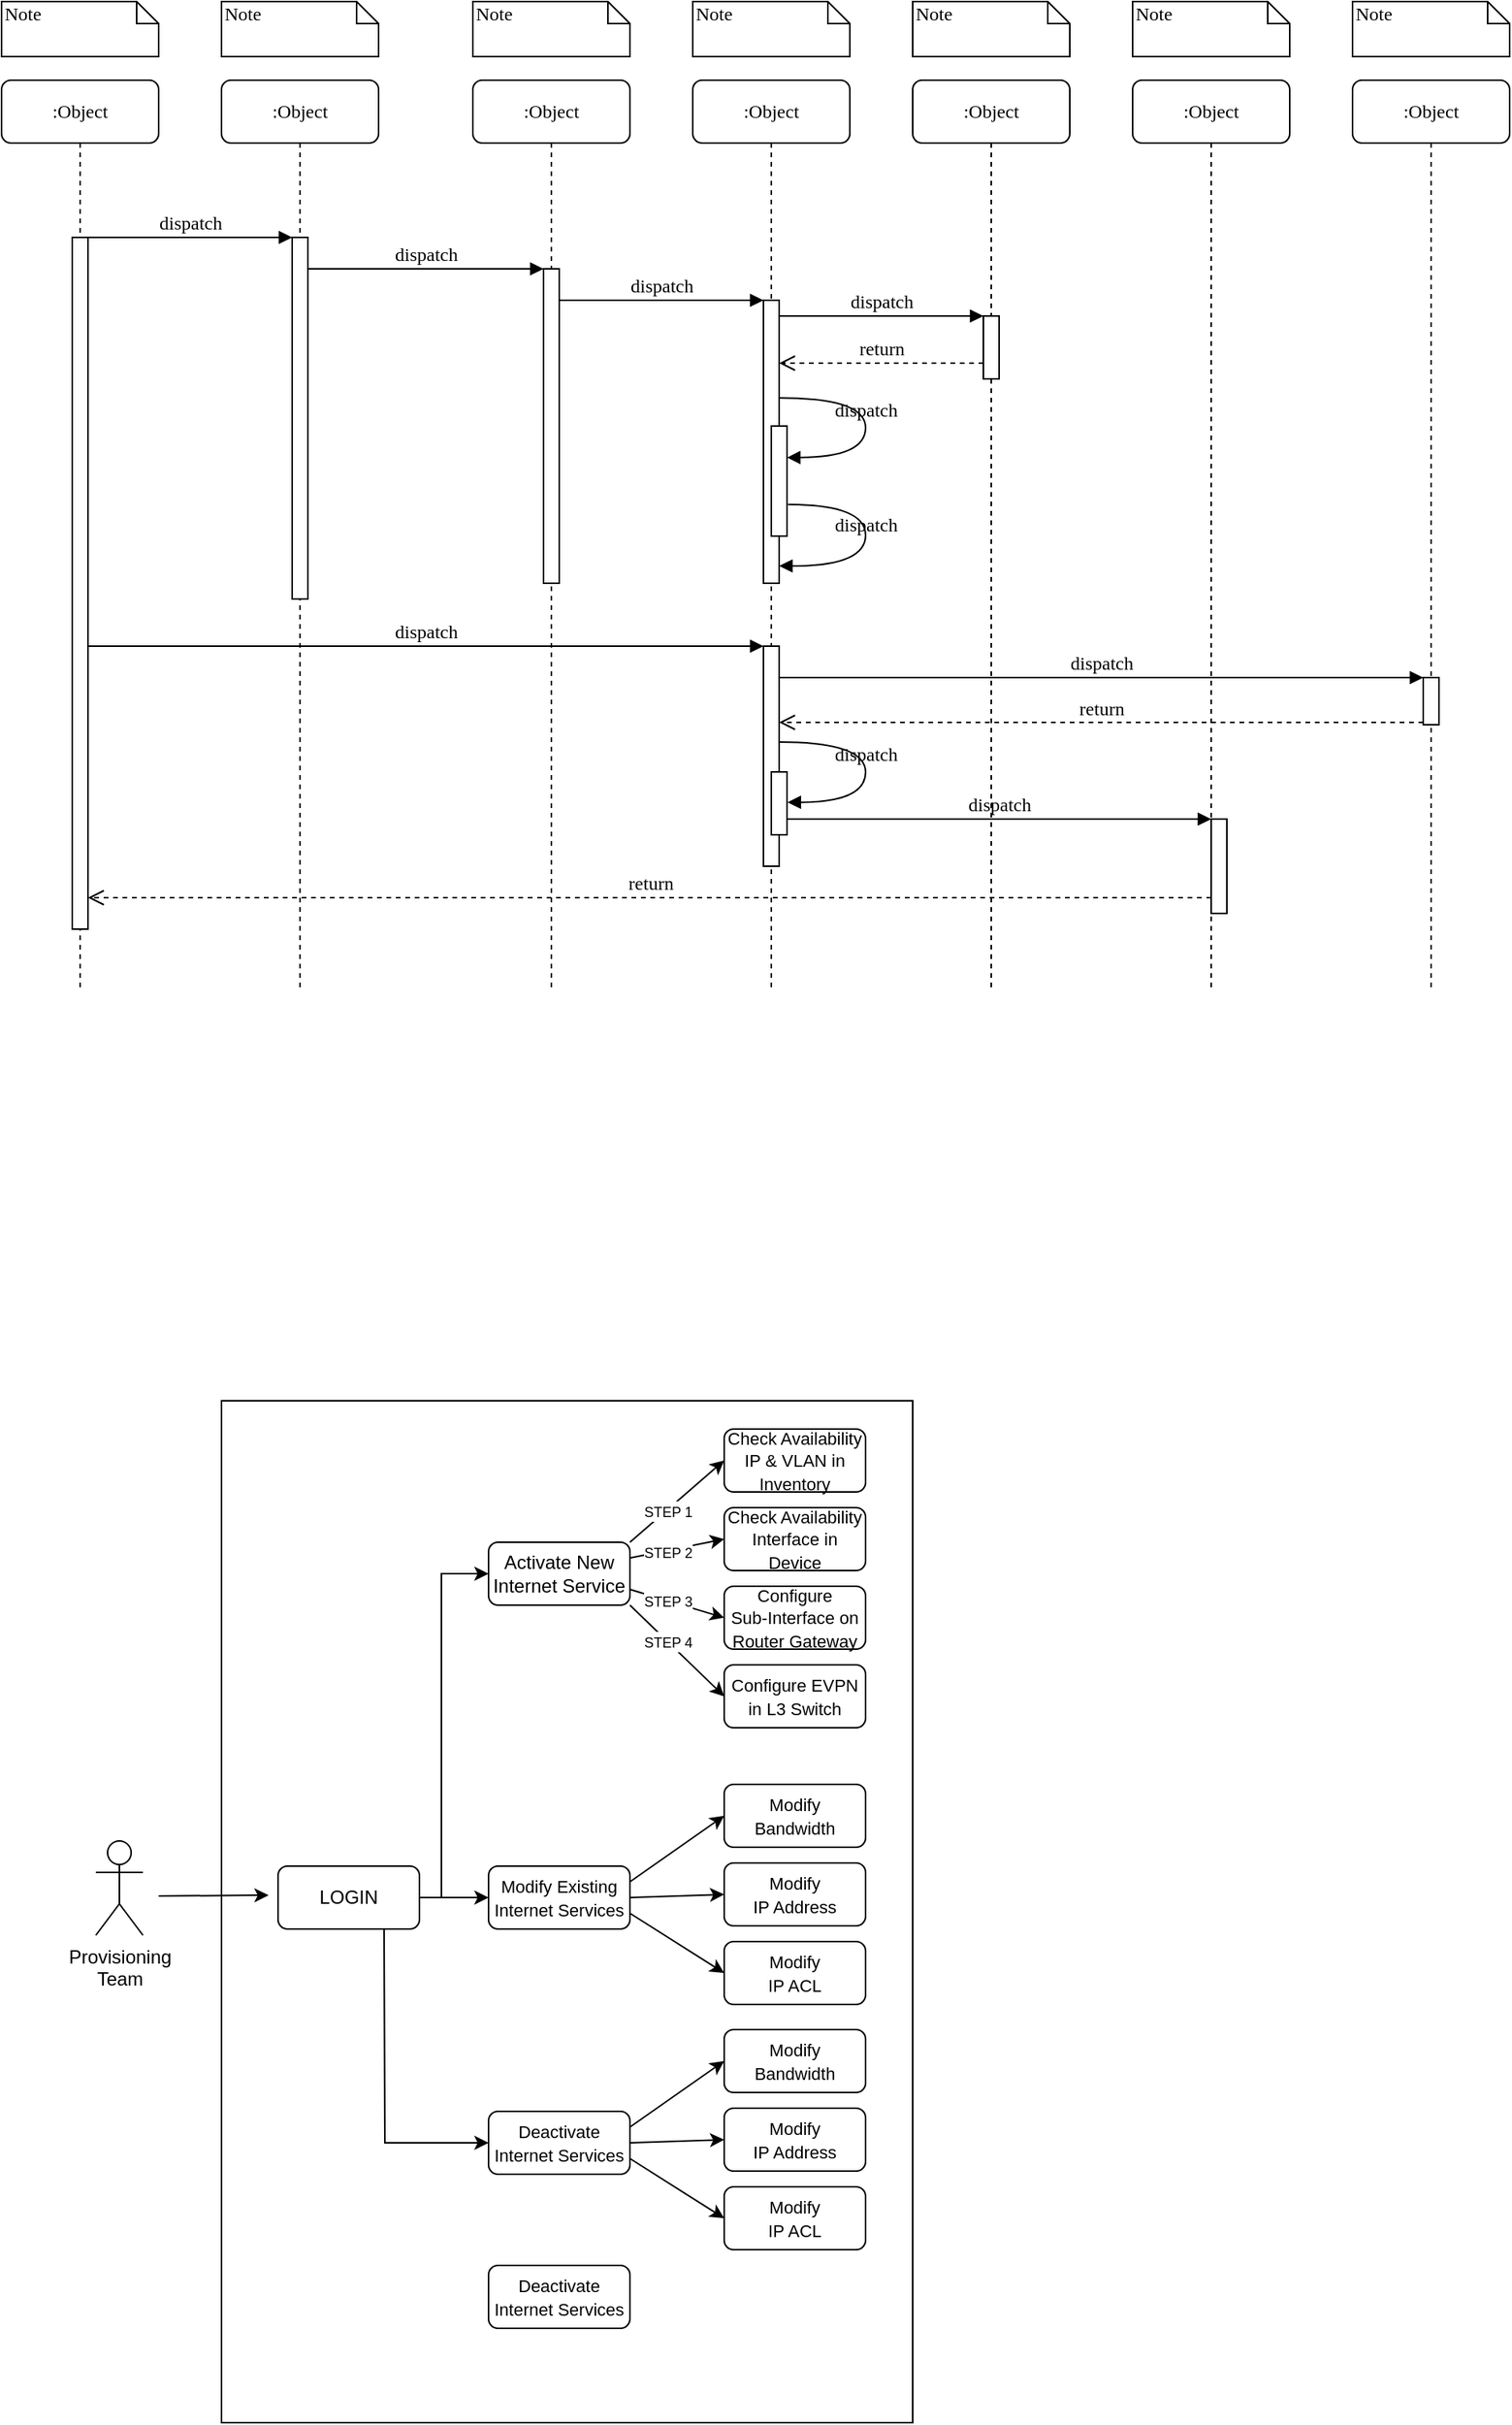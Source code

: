 <mxfile version="26.0.14">
  <diagram name="Page-1" id="13e1069c-82ec-6db2-03f1-153e76fe0fe0">
    <mxGraphModel dx="862" dy="455" grid="1" gridSize="10" guides="1" tooltips="1" connect="1" arrows="1" fold="1" page="1" pageScale="1" pageWidth="1100" pageHeight="850" background="none" math="0" shadow="0">
      <root>
        <mxCell id="0" />
        <mxCell id="1" parent="0" />
        <mxCell id="7baba1c4bc27f4b0-2" value=":Object" style="shape=umlLifeline;perimeter=lifelinePerimeter;whiteSpace=wrap;html=1;container=1;collapsible=0;recursiveResize=0;outlineConnect=0;rounded=1;shadow=0;comic=0;labelBackgroundColor=none;strokeWidth=1;fontFamily=Verdana;fontSize=12;align=center;" parent="1" vertex="1">
          <mxGeometry x="240" y="80" width="100" height="580" as="geometry" />
        </mxCell>
        <mxCell id="7baba1c4bc27f4b0-10" value="" style="html=1;points=[];perimeter=orthogonalPerimeter;rounded=0;shadow=0;comic=0;labelBackgroundColor=none;strokeWidth=1;fontFamily=Verdana;fontSize=12;align=center;" parent="7baba1c4bc27f4b0-2" vertex="1">
          <mxGeometry x="45" y="100" width="10" height="230" as="geometry" />
        </mxCell>
        <mxCell id="7baba1c4bc27f4b0-3" value=":Object" style="shape=umlLifeline;perimeter=lifelinePerimeter;whiteSpace=wrap;html=1;container=1;collapsible=0;recursiveResize=0;outlineConnect=0;rounded=1;shadow=0;comic=0;labelBackgroundColor=none;strokeWidth=1;fontFamily=Verdana;fontSize=12;align=center;" parent="1" vertex="1">
          <mxGeometry x="400" y="80" width="100" height="580" as="geometry" />
        </mxCell>
        <mxCell id="7baba1c4bc27f4b0-13" value="" style="html=1;points=[];perimeter=orthogonalPerimeter;rounded=0;shadow=0;comic=0;labelBackgroundColor=none;strokeWidth=1;fontFamily=Verdana;fontSize=12;align=center;" parent="7baba1c4bc27f4b0-3" vertex="1">
          <mxGeometry x="45" y="120" width="10" height="200" as="geometry" />
        </mxCell>
        <mxCell id="7baba1c4bc27f4b0-4" value=":Object" style="shape=umlLifeline;perimeter=lifelinePerimeter;whiteSpace=wrap;html=1;container=1;collapsible=0;recursiveResize=0;outlineConnect=0;rounded=1;shadow=0;comic=0;labelBackgroundColor=none;strokeWidth=1;fontFamily=Verdana;fontSize=12;align=center;" parent="1" vertex="1">
          <mxGeometry x="540" y="80" width="100" height="580" as="geometry" />
        </mxCell>
        <mxCell id="7baba1c4bc27f4b0-5" value=":Object" style="shape=umlLifeline;perimeter=lifelinePerimeter;whiteSpace=wrap;html=1;container=1;collapsible=0;recursiveResize=0;outlineConnect=0;rounded=1;shadow=0;comic=0;labelBackgroundColor=none;strokeWidth=1;fontFamily=Verdana;fontSize=12;align=center;" parent="1" vertex="1">
          <mxGeometry x="680" y="80" width="100" height="580" as="geometry" />
        </mxCell>
        <mxCell id="7baba1c4bc27f4b0-6" value=":Object" style="shape=umlLifeline;perimeter=lifelinePerimeter;whiteSpace=wrap;html=1;container=1;collapsible=0;recursiveResize=0;outlineConnect=0;rounded=1;shadow=0;comic=0;labelBackgroundColor=none;strokeWidth=1;fontFamily=Verdana;fontSize=12;align=center;" parent="1" vertex="1">
          <mxGeometry x="820" y="80" width="100" height="580" as="geometry" />
        </mxCell>
        <mxCell id="7baba1c4bc27f4b0-7" value=":Object" style="shape=umlLifeline;perimeter=lifelinePerimeter;whiteSpace=wrap;html=1;container=1;collapsible=0;recursiveResize=0;outlineConnect=0;rounded=1;shadow=0;comic=0;labelBackgroundColor=none;strokeWidth=1;fontFamily=Verdana;fontSize=12;align=center;" parent="1" vertex="1">
          <mxGeometry x="960" y="80" width="100" height="580" as="geometry" />
        </mxCell>
        <mxCell id="7baba1c4bc27f4b0-8" value=":Object" style="shape=umlLifeline;perimeter=lifelinePerimeter;whiteSpace=wrap;html=1;container=1;collapsible=0;recursiveResize=0;outlineConnect=0;rounded=1;shadow=0;comic=0;labelBackgroundColor=none;strokeWidth=1;fontFamily=Verdana;fontSize=12;align=center;" parent="1" vertex="1">
          <mxGeometry x="100" y="80" width="100" height="580" as="geometry" />
        </mxCell>
        <mxCell id="7baba1c4bc27f4b0-9" value="" style="html=1;points=[];perimeter=orthogonalPerimeter;rounded=0;shadow=0;comic=0;labelBackgroundColor=none;strokeWidth=1;fontFamily=Verdana;fontSize=12;align=center;" parent="7baba1c4bc27f4b0-8" vertex="1">
          <mxGeometry x="45" y="100" width="10" height="440" as="geometry" />
        </mxCell>
        <mxCell id="7baba1c4bc27f4b0-16" value="" style="html=1;points=[];perimeter=orthogonalPerimeter;rounded=0;shadow=0;comic=0;labelBackgroundColor=none;strokeWidth=1;fontFamily=Verdana;fontSize=12;align=center;" parent="1" vertex="1">
          <mxGeometry x="585" y="220" width="10" height="180" as="geometry" />
        </mxCell>
        <mxCell id="7baba1c4bc27f4b0-17" value="dispatch" style="html=1;verticalAlign=bottom;endArrow=block;labelBackgroundColor=none;fontFamily=Verdana;fontSize=12;edgeStyle=elbowEdgeStyle;elbow=vertical;" parent="1" source="7baba1c4bc27f4b0-13" target="7baba1c4bc27f4b0-16" edge="1">
          <mxGeometry relative="1" as="geometry">
            <mxPoint x="510" y="220" as="sourcePoint" />
            <Array as="points">
              <mxPoint x="460" y="220" />
            </Array>
          </mxGeometry>
        </mxCell>
        <mxCell id="7baba1c4bc27f4b0-19" value="" style="html=1;points=[];perimeter=orthogonalPerimeter;rounded=0;shadow=0;comic=0;labelBackgroundColor=none;strokeWidth=1;fontFamily=Verdana;fontSize=12;align=center;" parent="1" vertex="1">
          <mxGeometry x="725" y="230" width="10" height="40" as="geometry" />
        </mxCell>
        <mxCell id="7baba1c4bc27f4b0-20" value="dispatch" style="html=1;verticalAlign=bottom;endArrow=block;entryX=0;entryY=0;labelBackgroundColor=none;fontFamily=Verdana;fontSize=12;edgeStyle=elbowEdgeStyle;elbow=vertical;" parent="1" source="7baba1c4bc27f4b0-16" target="7baba1c4bc27f4b0-19" edge="1">
          <mxGeometry relative="1" as="geometry">
            <mxPoint x="650" y="230" as="sourcePoint" />
          </mxGeometry>
        </mxCell>
        <mxCell id="7baba1c4bc27f4b0-21" value="return" style="html=1;verticalAlign=bottom;endArrow=open;dashed=1;endSize=8;labelBackgroundColor=none;fontFamily=Verdana;fontSize=12;edgeStyle=elbowEdgeStyle;elbow=vertical;" parent="1" source="7baba1c4bc27f4b0-19" target="7baba1c4bc27f4b0-16" edge="1">
          <mxGeometry relative="1" as="geometry">
            <mxPoint x="650" y="306" as="targetPoint" />
            <Array as="points">
              <mxPoint x="670" y="260" />
              <mxPoint x="700" y="260" />
            </Array>
          </mxGeometry>
        </mxCell>
        <mxCell id="7baba1c4bc27f4b0-22" value="" style="html=1;points=[];perimeter=orthogonalPerimeter;rounded=0;shadow=0;comic=0;labelBackgroundColor=none;strokeWidth=1;fontFamily=Verdana;fontSize=12;align=center;" parent="1" vertex="1">
          <mxGeometry x="585" y="440" width="10" height="140" as="geometry" />
        </mxCell>
        <mxCell id="7baba1c4bc27f4b0-23" value="dispatch" style="html=1;verticalAlign=bottom;endArrow=block;entryX=0;entryY=0;labelBackgroundColor=none;fontFamily=Verdana;fontSize=12;" parent="1" source="7baba1c4bc27f4b0-9" target="7baba1c4bc27f4b0-22" edge="1">
          <mxGeometry relative="1" as="geometry">
            <mxPoint x="510" y="420" as="sourcePoint" />
          </mxGeometry>
        </mxCell>
        <mxCell id="7baba1c4bc27f4b0-25" value="" style="html=1;points=[];perimeter=orthogonalPerimeter;rounded=0;shadow=0;comic=0;labelBackgroundColor=none;strokeColor=#000000;strokeWidth=1;fillColor=#FFFFFF;fontFamily=Verdana;fontSize=12;fontColor=#000000;align=center;" parent="1" vertex="1">
          <mxGeometry x="1005" y="460" width="10" height="30" as="geometry" />
        </mxCell>
        <mxCell id="7baba1c4bc27f4b0-26" value="dispatch" style="html=1;verticalAlign=bottom;endArrow=block;entryX=0;entryY=0;labelBackgroundColor=none;fontFamily=Verdana;fontSize=12;" parent="1" source="7baba1c4bc27f4b0-22" target="7baba1c4bc27f4b0-25" edge="1">
          <mxGeometry relative="1" as="geometry">
            <mxPoint x="930" y="340" as="sourcePoint" />
          </mxGeometry>
        </mxCell>
        <mxCell id="7baba1c4bc27f4b0-27" value="return" style="html=1;verticalAlign=bottom;endArrow=open;dashed=1;endSize=8;exitX=0;exitY=0.95;labelBackgroundColor=none;fontFamily=Verdana;fontSize=12;" parent="1" source="7baba1c4bc27f4b0-25" target="7baba1c4bc27f4b0-22" edge="1">
          <mxGeometry relative="1" as="geometry">
            <mxPoint x="930" y="416" as="targetPoint" />
          </mxGeometry>
        </mxCell>
        <mxCell id="7baba1c4bc27f4b0-28" value="" style="html=1;points=[];perimeter=orthogonalPerimeter;rounded=0;shadow=0;comic=0;labelBackgroundColor=none;strokeWidth=1;fontFamily=Verdana;fontSize=12;align=center;" parent="1" vertex="1">
          <mxGeometry x="870" y="550" width="10" height="60" as="geometry" />
        </mxCell>
        <mxCell id="7baba1c4bc27f4b0-29" value="dispatch" style="html=1;verticalAlign=bottom;endArrow=block;entryX=0;entryY=0;labelBackgroundColor=none;fontFamily=Verdana;fontSize=12;edgeStyle=elbowEdgeStyle;elbow=vertical;" parent="1" source="7baba1c4bc27f4b0-37" target="7baba1c4bc27f4b0-28" edge="1">
          <mxGeometry relative="1" as="geometry">
            <mxPoint x="800" y="550" as="sourcePoint" />
          </mxGeometry>
        </mxCell>
        <mxCell id="7baba1c4bc27f4b0-30" value="return" style="html=1;verticalAlign=bottom;endArrow=open;dashed=1;endSize=8;labelBackgroundColor=none;fontFamily=Verdana;fontSize=12;edgeStyle=elbowEdgeStyle;elbow=vertical;" parent="1" source="7baba1c4bc27f4b0-28" target="7baba1c4bc27f4b0-9" edge="1">
          <mxGeometry relative="1" as="geometry">
            <mxPoint x="800" y="626" as="targetPoint" />
            <Array as="points">
              <mxPoint x="570" y="600" />
            </Array>
          </mxGeometry>
        </mxCell>
        <mxCell id="7baba1c4bc27f4b0-11" value="dispatch" style="html=1;verticalAlign=bottom;endArrow=block;entryX=0;entryY=0;labelBackgroundColor=none;fontFamily=Verdana;fontSize=12;edgeStyle=elbowEdgeStyle;elbow=vertical;" parent="1" source="7baba1c4bc27f4b0-9" target="7baba1c4bc27f4b0-10" edge="1">
          <mxGeometry relative="1" as="geometry">
            <mxPoint x="220" y="190" as="sourcePoint" />
          </mxGeometry>
        </mxCell>
        <mxCell id="7baba1c4bc27f4b0-14" value="dispatch" style="html=1;verticalAlign=bottom;endArrow=block;entryX=0;entryY=0;labelBackgroundColor=none;fontFamily=Verdana;fontSize=12;edgeStyle=elbowEdgeStyle;elbow=vertical;" parent="1" source="7baba1c4bc27f4b0-10" target="7baba1c4bc27f4b0-13" edge="1">
          <mxGeometry relative="1" as="geometry">
            <mxPoint x="370" y="200" as="sourcePoint" />
          </mxGeometry>
        </mxCell>
        <mxCell id="7baba1c4bc27f4b0-34" value="" style="html=1;points=[];perimeter=orthogonalPerimeter;rounded=0;shadow=0;comic=0;labelBackgroundColor=none;strokeWidth=1;fontFamily=Verdana;fontSize=12;align=center;" parent="1" vertex="1">
          <mxGeometry x="590" y="300" width="10" height="70" as="geometry" />
        </mxCell>
        <mxCell id="7baba1c4bc27f4b0-35" value="dispatch" style="html=1;verticalAlign=bottom;endArrow=block;labelBackgroundColor=none;fontFamily=Verdana;fontSize=12;elbow=vertical;edgeStyle=orthogonalEdgeStyle;curved=1;entryX=1;entryY=0.286;entryPerimeter=0;exitX=1.038;exitY=0.345;exitPerimeter=0;" parent="1" source="7baba1c4bc27f4b0-16" target="7baba1c4bc27f4b0-34" edge="1">
          <mxGeometry relative="1" as="geometry">
            <mxPoint x="465" y="230" as="sourcePoint" />
            <mxPoint x="595" y="230" as="targetPoint" />
            <Array as="points">
              <mxPoint x="650" y="282" />
              <mxPoint x="650" y="320" />
            </Array>
          </mxGeometry>
        </mxCell>
        <mxCell id="7baba1c4bc27f4b0-36" value="dispatch" style="html=1;verticalAlign=bottom;endArrow=block;labelBackgroundColor=none;fontFamily=Verdana;fontSize=12;elbow=vertical;edgeStyle=orthogonalEdgeStyle;curved=1;exitX=1.066;exitY=0.713;exitPerimeter=0;" parent="1" source="7baba1c4bc27f4b0-34" edge="1">
          <mxGeometry relative="1" as="geometry">
            <mxPoint x="610.333" y="350" as="sourcePoint" />
            <mxPoint x="595" y="389" as="targetPoint" />
            <Array as="points">
              <mxPoint x="650" y="350" />
              <mxPoint x="650" y="389" />
            </Array>
          </mxGeometry>
        </mxCell>
        <mxCell id="7baba1c4bc27f4b0-37" value="" style="html=1;points=[];perimeter=orthogonalPerimeter;rounded=0;shadow=0;comic=0;labelBackgroundColor=none;strokeWidth=1;fontFamily=Verdana;fontSize=12;align=center;" parent="1" vertex="1">
          <mxGeometry x="590" y="520" width="10" height="40" as="geometry" />
        </mxCell>
        <mxCell id="7baba1c4bc27f4b0-39" value="dispatch" style="html=1;verticalAlign=bottom;endArrow=block;labelBackgroundColor=none;fontFamily=Verdana;fontSize=12;elbow=vertical;edgeStyle=orthogonalEdgeStyle;curved=1;entryX=1;entryY=0.286;entryPerimeter=0;exitX=1.038;exitY=0.345;exitPerimeter=0;" parent="1" edge="1">
          <mxGeometry relative="1" as="geometry">
            <mxPoint x="595.333" y="501" as="sourcePoint" />
            <mxPoint x="600.333" y="539.333" as="targetPoint" />
            <Array as="points">
              <mxPoint x="650" y="501" />
              <mxPoint x="650" y="539" />
            </Array>
          </mxGeometry>
        </mxCell>
        <mxCell id="7baba1c4bc27f4b0-40" value="Note" style="shape=note;whiteSpace=wrap;html=1;size=14;verticalAlign=top;align=left;spacingTop=-6;rounded=0;shadow=0;comic=0;labelBackgroundColor=none;strokeWidth=1;fontFamily=Verdana;fontSize=12" parent="1" vertex="1">
          <mxGeometry x="100" y="30" width="100" height="35" as="geometry" />
        </mxCell>
        <mxCell id="7baba1c4bc27f4b0-41" value="Note" style="shape=note;whiteSpace=wrap;html=1;size=14;verticalAlign=top;align=left;spacingTop=-6;rounded=0;shadow=0;comic=0;labelBackgroundColor=none;strokeWidth=1;fontFamily=Verdana;fontSize=12" parent="1" vertex="1">
          <mxGeometry x="240" y="30" width="100" height="35" as="geometry" />
        </mxCell>
        <mxCell id="7baba1c4bc27f4b0-42" value="Note" style="shape=note;whiteSpace=wrap;html=1;size=14;verticalAlign=top;align=left;spacingTop=-6;rounded=0;shadow=0;comic=0;labelBackgroundColor=none;strokeWidth=1;fontFamily=Verdana;fontSize=12" parent="1" vertex="1">
          <mxGeometry x="400" y="30" width="100" height="35" as="geometry" />
        </mxCell>
        <mxCell id="7baba1c4bc27f4b0-43" value="Note" style="shape=note;whiteSpace=wrap;html=1;size=14;verticalAlign=top;align=left;spacingTop=-6;rounded=0;shadow=0;comic=0;labelBackgroundColor=none;strokeWidth=1;fontFamily=Verdana;fontSize=12" parent="1" vertex="1">
          <mxGeometry x="540" y="30" width="100" height="35" as="geometry" />
        </mxCell>
        <mxCell id="7baba1c4bc27f4b0-44" value="Note" style="shape=note;whiteSpace=wrap;html=1;size=14;verticalAlign=top;align=left;spacingTop=-6;rounded=0;shadow=0;comic=0;labelBackgroundColor=none;strokeWidth=1;fontFamily=Verdana;fontSize=12" parent="1" vertex="1">
          <mxGeometry x="680" y="30" width="100" height="35" as="geometry" />
        </mxCell>
        <mxCell id="7baba1c4bc27f4b0-45" value="Note" style="shape=note;whiteSpace=wrap;html=1;size=14;verticalAlign=top;align=left;spacingTop=-6;rounded=0;shadow=0;comic=0;labelBackgroundColor=none;strokeWidth=1;fontFamily=Verdana;fontSize=12" parent="1" vertex="1">
          <mxGeometry x="820" y="30" width="100" height="35" as="geometry" />
        </mxCell>
        <mxCell id="7baba1c4bc27f4b0-46" value="Note" style="shape=note;whiteSpace=wrap;html=1;size=14;verticalAlign=top;align=left;spacingTop=-6;rounded=0;shadow=0;comic=0;labelBackgroundColor=none;strokeWidth=1;fontFamily=Verdana;fontSize=12" parent="1" vertex="1">
          <mxGeometry x="960" y="30" width="100" height="35" as="geometry" />
        </mxCell>
        <mxCell id="VIogoXOi0CyeV9zDtBec-1" value="Provisioning&lt;div&gt;Team&lt;/div&gt;" style="shape=umlActor;verticalLabelPosition=bottom;verticalAlign=top;html=1;outlineConnect=0;" vertex="1" parent="1">
          <mxGeometry x="160" y="1200" width="30" height="60" as="geometry" />
        </mxCell>
        <mxCell id="VIogoXOi0CyeV9zDtBec-2" value="" style="whiteSpace=wrap;html=1;aspect=flexible;" vertex="1" parent="1">
          <mxGeometry x="240" y="920" width="440" height="650" as="geometry" />
        </mxCell>
        <mxCell id="VIogoXOi0CyeV9zDtBec-3" value="LOGIN" style="rounded=1;whiteSpace=wrap;html=1;" vertex="1" parent="1">
          <mxGeometry x="276" y="1216" width="90" height="40" as="geometry" />
        </mxCell>
        <mxCell id="VIogoXOi0CyeV9zDtBec-4" value="Activate New Internet Service" style="rounded=1;whiteSpace=wrap;html=1;" vertex="1" parent="1">
          <mxGeometry x="410" y="1010" width="90" height="40" as="geometry" />
        </mxCell>
        <mxCell id="VIogoXOi0CyeV9zDtBec-8" value="&lt;font style=&quot;font-size: 11px;&quot;&gt;Check Availability IP &amp;amp; VLAN in Inventory&lt;/font&gt;" style="rounded=1;whiteSpace=wrap;html=1;" vertex="1" parent="1">
          <mxGeometry x="560" y="938" width="90" height="40" as="geometry" />
        </mxCell>
        <mxCell id="VIogoXOi0CyeV9zDtBec-10" value="" style="endArrow=classic;html=1;rounded=0;" edge="1" parent="1">
          <mxGeometry width="50" height="50" relative="1" as="geometry">
            <mxPoint x="200" y="1235" as="sourcePoint" />
            <mxPoint x="270" y="1234.5" as="targetPoint" />
          </mxGeometry>
        </mxCell>
        <mxCell id="VIogoXOi0CyeV9zDtBec-12" value="&lt;font style=&quot;font-size: 11px;&quot;&gt;Configure&lt;/font&gt;&lt;div&gt;&lt;font style=&quot;font-size: 11px;&quot;&gt;Sub-Interface on Router Gateway&lt;/font&gt;&lt;/div&gt;" style="rounded=1;whiteSpace=wrap;html=1;" vertex="1" parent="1">
          <mxGeometry x="560" y="1038" width="90" height="40" as="geometry" />
        </mxCell>
        <mxCell id="VIogoXOi0CyeV9zDtBec-13" value="&lt;font style=&quot;font-size: 11px;&quot;&gt;Check Availability Interface in Device&lt;/font&gt;" style="rounded=1;whiteSpace=wrap;html=1;" vertex="1" parent="1">
          <mxGeometry x="560" y="988" width="90" height="40" as="geometry" />
        </mxCell>
        <mxCell id="VIogoXOi0CyeV9zDtBec-14" value="&lt;font style=&quot;font-size: 11px;&quot;&gt;Configure EVPN in L3 Switch&lt;/font&gt;" style="rounded=1;whiteSpace=wrap;html=1;" vertex="1" parent="1">
          <mxGeometry x="560" y="1088" width="90" height="40" as="geometry" />
        </mxCell>
        <mxCell id="VIogoXOi0CyeV9zDtBec-16" value="" style="endArrow=classic;html=1;rounded=0;exitX=1;exitY=0;exitDx=0;exitDy=0;entryX=0;entryY=0.5;entryDx=0;entryDy=0;" edge="1" parent="1" source="VIogoXOi0CyeV9zDtBec-4" target="VIogoXOi0CyeV9zDtBec-8">
          <mxGeometry width="50" height="50" relative="1" as="geometry">
            <mxPoint x="500" y="1100" as="sourcePoint" />
            <mxPoint x="550" y="1050" as="targetPoint" />
          </mxGeometry>
        </mxCell>
        <mxCell id="VIogoXOi0CyeV9zDtBec-17" value="&lt;font style=&quot;font-size: 9px;&quot;&gt;STEP 1&lt;/font&gt;" style="edgeLabel;html=1;align=center;verticalAlign=middle;resizable=0;points=[];" vertex="1" connectable="0" parent="VIogoXOi0CyeV9zDtBec-16">
          <mxGeometry x="-0.22" relative="1" as="geometry">
            <mxPoint as="offset" />
          </mxGeometry>
        </mxCell>
        <mxCell id="VIogoXOi0CyeV9zDtBec-18" value="" style="endArrow=classic;html=1;rounded=0;exitX=1;exitY=0.25;exitDx=0;exitDy=0;entryX=0;entryY=0.5;entryDx=0;entryDy=0;" edge="1" parent="1" source="VIogoXOi0CyeV9zDtBec-4" target="VIogoXOi0CyeV9zDtBec-13">
          <mxGeometry width="50" height="50" relative="1" as="geometry">
            <mxPoint x="510" y="1020" as="sourcePoint" />
            <mxPoint x="570" y="968" as="targetPoint" />
          </mxGeometry>
        </mxCell>
        <mxCell id="VIogoXOi0CyeV9zDtBec-19" value="&lt;font style=&quot;font-size: 9px;&quot;&gt;STEP 2&lt;/font&gt;" style="edgeLabel;html=1;align=center;verticalAlign=middle;resizable=0;points=[];" vertex="1" connectable="0" parent="VIogoXOi0CyeV9zDtBec-18">
          <mxGeometry x="-0.22" relative="1" as="geometry">
            <mxPoint as="offset" />
          </mxGeometry>
        </mxCell>
        <mxCell id="VIogoXOi0CyeV9zDtBec-22" value="" style="endArrow=classic;html=1;rounded=0;exitX=1;exitY=0.75;exitDx=0;exitDy=0;entryX=0;entryY=0.5;entryDx=0;entryDy=0;" edge="1" parent="1" source="VIogoXOi0CyeV9zDtBec-4" target="VIogoXOi0CyeV9zDtBec-12">
          <mxGeometry width="50" height="50" relative="1" as="geometry">
            <mxPoint x="510" y="1040" as="sourcePoint" />
            <mxPoint x="570" y="1018" as="targetPoint" />
          </mxGeometry>
        </mxCell>
        <mxCell id="VIogoXOi0CyeV9zDtBec-23" value="&lt;font style=&quot;font-size: 9px;&quot;&gt;STEP 3&lt;/font&gt;" style="edgeLabel;html=1;align=center;verticalAlign=middle;resizable=0;points=[];" vertex="1" connectable="0" parent="VIogoXOi0CyeV9zDtBec-22">
          <mxGeometry x="-0.22" relative="1" as="geometry">
            <mxPoint as="offset" />
          </mxGeometry>
        </mxCell>
        <mxCell id="VIogoXOi0CyeV9zDtBec-25" value="" style="endArrow=classic;html=1;rounded=0;exitX=1;exitY=1;exitDx=0;exitDy=0;entryX=0;entryY=0.5;entryDx=0;entryDy=0;" edge="1" parent="1" source="VIogoXOi0CyeV9zDtBec-4" target="VIogoXOi0CyeV9zDtBec-14">
          <mxGeometry width="50" height="50" relative="1" as="geometry">
            <mxPoint x="510" y="1040" as="sourcePoint" />
            <mxPoint x="570" y="1068" as="targetPoint" />
          </mxGeometry>
        </mxCell>
        <mxCell id="VIogoXOi0CyeV9zDtBec-26" value="&lt;font style=&quot;font-size: 9px;&quot;&gt;STEP 4&lt;/font&gt;" style="edgeLabel;html=1;align=center;verticalAlign=middle;resizable=0;points=[];" vertex="1" connectable="0" parent="VIogoXOi0CyeV9zDtBec-25">
          <mxGeometry x="-0.22" relative="1" as="geometry">
            <mxPoint as="offset" />
          </mxGeometry>
        </mxCell>
        <mxCell id="VIogoXOi0CyeV9zDtBec-28" value="" style="endArrow=classic;html=1;rounded=0;entryX=0;entryY=0.5;entryDx=0;entryDy=0;exitX=1;exitY=0.5;exitDx=0;exitDy=0;" edge="1" parent="1" source="VIogoXOi0CyeV9zDtBec-3" target="VIogoXOi0CyeV9zDtBec-4">
          <mxGeometry width="50" height="50" relative="1" as="geometry">
            <mxPoint x="380" y="1236" as="sourcePoint" />
            <mxPoint x="510" y="1160" as="targetPoint" />
            <Array as="points">
              <mxPoint x="380" y="1236" />
              <mxPoint x="380" y="1130" />
              <mxPoint x="380" y="1030" />
            </Array>
          </mxGeometry>
        </mxCell>
        <mxCell id="VIogoXOi0CyeV9zDtBec-29" value="&lt;span style=&quot;font-size: 11px;&quot;&gt;Modify Existing Internet Services&lt;/span&gt;" style="rounded=1;whiteSpace=wrap;html=1;" vertex="1" parent="1">
          <mxGeometry x="410" y="1216" width="90" height="40" as="geometry" />
        </mxCell>
        <mxCell id="VIogoXOi0CyeV9zDtBec-30" value="&lt;font style=&quot;font-size: 11px;&quot;&gt;Modify&lt;/font&gt;&lt;div&gt;&lt;font style=&quot;font-size: 11px;&quot;&gt;Bandwidth&lt;/font&gt;&lt;/div&gt;" style="rounded=1;whiteSpace=wrap;html=1;" vertex="1" parent="1">
          <mxGeometry x="560" y="1164" width="90" height="40" as="geometry" />
        </mxCell>
        <mxCell id="VIogoXOi0CyeV9zDtBec-31" value="&lt;span style=&quot;font-size: 11px;&quot;&gt;Modify&lt;/span&gt;&lt;div&gt;&lt;span style=&quot;font-size: 11px;&quot;&gt;IP ACL&lt;/span&gt;&lt;/div&gt;" style="rounded=1;whiteSpace=wrap;html=1;" vertex="1" parent="1">
          <mxGeometry x="560" y="1264" width="90" height="40" as="geometry" />
        </mxCell>
        <mxCell id="VIogoXOi0CyeV9zDtBec-32" value="&lt;font style=&quot;font-size: 11px;&quot;&gt;Modify&lt;/font&gt;&lt;div&gt;&lt;font style=&quot;font-size: 11px;&quot;&gt;IP Address&lt;/font&gt;&lt;/div&gt;" style="rounded=1;whiteSpace=wrap;html=1;" vertex="1" parent="1">
          <mxGeometry x="560" y="1214" width="90" height="40" as="geometry" />
        </mxCell>
        <mxCell id="VIogoXOi0CyeV9zDtBec-34" value="" style="endArrow=classic;html=1;rounded=0;exitX=1;exitY=0.25;exitDx=0;exitDy=0;entryX=0;entryY=0.5;entryDx=0;entryDy=0;" edge="1" parent="1" source="VIogoXOi0CyeV9zDtBec-29" target="VIogoXOi0CyeV9zDtBec-30">
          <mxGeometry width="50" height="50" relative="1" as="geometry">
            <mxPoint x="500" y="1303" as="sourcePoint" />
            <mxPoint x="550" y="1253" as="targetPoint" />
          </mxGeometry>
        </mxCell>
        <mxCell id="VIogoXOi0CyeV9zDtBec-36" value="" style="endArrow=classic;html=1;rounded=0;exitX=1;exitY=0.5;exitDx=0;exitDy=0;entryX=0;entryY=0.5;entryDx=0;entryDy=0;" edge="1" parent="1" source="VIogoXOi0CyeV9zDtBec-29" target="VIogoXOi0CyeV9zDtBec-32">
          <mxGeometry width="50" height="50" relative="1" as="geometry">
            <mxPoint x="510" y="1223" as="sourcePoint" />
            <mxPoint x="570" y="1171" as="targetPoint" />
          </mxGeometry>
        </mxCell>
        <mxCell id="VIogoXOi0CyeV9zDtBec-38" value="" style="endArrow=classic;html=1;rounded=0;exitX=1;exitY=0.75;exitDx=0;exitDy=0;entryX=0;entryY=0.5;entryDx=0;entryDy=0;" edge="1" parent="1" source="VIogoXOi0CyeV9zDtBec-29" target="VIogoXOi0CyeV9zDtBec-31">
          <mxGeometry width="50" height="50" relative="1" as="geometry">
            <mxPoint x="510" y="1243" as="sourcePoint" />
            <mxPoint x="570" y="1221" as="targetPoint" />
          </mxGeometry>
        </mxCell>
        <mxCell id="VIogoXOi0CyeV9zDtBec-42" value="" style="endArrow=classic;html=1;rounded=0;exitX=1;exitY=0.5;exitDx=0;exitDy=0;entryX=0;entryY=0.5;entryDx=0;entryDy=0;" edge="1" parent="1" source="VIogoXOi0CyeV9zDtBec-3" target="VIogoXOi0CyeV9zDtBec-29">
          <mxGeometry width="50" height="50" relative="1" as="geometry">
            <mxPoint x="510" y="1200" as="sourcePoint" />
            <mxPoint x="560" y="1150" as="targetPoint" />
          </mxGeometry>
        </mxCell>
        <mxCell id="VIogoXOi0CyeV9zDtBec-52" value="&lt;span style=&quot;font-size: 11px;&quot;&gt;Deactivate&lt;/span&gt;&lt;div&gt;&lt;span style=&quot;font-size: 11px;&quot;&gt;Internet Services&lt;/span&gt;&lt;/div&gt;" style="rounded=1;whiteSpace=wrap;html=1;" vertex="1" parent="1">
          <mxGeometry x="410" y="1372" width="90" height="40" as="geometry" />
        </mxCell>
        <mxCell id="VIogoXOi0CyeV9zDtBec-53" value="&lt;font style=&quot;font-size: 11px;&quot;&gt;Modify&lt;/font&gt;&lt;div&gt;&lt;font style=&quot;font-size: 11px;&quot;&gt;Bandwidth&lt;/font&gt;&lt;/div&gt;" style="rounded=1;whiteSpace=wrap;html=1;" vertex="1" parent="1">
          <mxGeometry x="560" y="1320" width="90" height="40" as="geometry" />
        </mxCell>
        <mxCell id="VIogoXOi0CyeV9zDtBec-54" value="&lt;span style=&quot;font-size: 11px;&quot;&gt;Modify&lt;/span&gt;&lt;div&gt;&lt;span style=&quot;font-size: 11px;&quot;&gt;IP ACL&lt;/span&gt;&lt;/div&gt;" style="rounded=1;whiteSpace=wrap;html=1;" vertex="1" parent="1">
          <mxGeometry x="560" y="1420" width="90" height="40" as="geometry" />
        </mxCell>
        <mxCell id="VIogoXOi0CyeV9zDtBec-55" value="&lt;font style=&quot;font-size: 11px;&quot;&gt;Modify&lt;/font&gt;&lt;div&gt;&lt;font style=&quot;font-size: 11px;&quot;&gt;IP Address&lt;/font&gt;&lt;/div&gt;" style="rounded=1;whiteSpace=wrap;html=1;" vertex="1" parent="1">
          <mxGeometry x="560" y="1370" width="90" height="40" as="geometry" />
        </mxCell>
        <mxCell id="VIogoXOi0CyeV9zDtBec-56" value="" style="endArrow=classic;html=1;rounded=0;exitX=1;exitY=0.25;exitDx=0;exitDy=0;entryX=0;entryY=0.5;entryDx=0;entryDy=0;" edge="1" parent="1" source="VIogoXOi0CyeV9zDtBec-52" target="VIogoXOi0CyeV9zDtBec-53">
          <mxGeometry width="50" height="50" relative="1" as="geometry">
            <mxPoint x="500" y="1459" as="sourcePoint" />
            <mxPoint x="550" y="1409" as="targetPoint" />
          </mxGeometry>
        </mxCell>
        <mxCell id="VIogoXOi0CyeV9zDtBec-57" value="" style="endArrow=classic;html=1;rounded=0;exitX=1;exitY=0.5;exitDx=0;exitDy=0;entryX=0;entryY=0.5;entryDx=0;entryDy=0;" edge="1" parent="1" source="VIogoXOi0CyeV9zDtBec-52" target="VIogoXOi0CyeV9zDtBec-55">
          <mxGeometry width="50" height="50" relative="1" as="geometry">
            <mxPoint x="510" y="1379" as="sourcePoint" />
            <mxPoint x="570" y="1327" as="targetPoint" />
          </mxGeometry>
        </mxCell>
        <mxCell id="VIogoXOi0CyeV9zDtBec-58" value="" style="endArrow=classic;html=1;rounded=0;exitX=1;exitY=0.75;exitDx=0;exitDy=0;entryX=0;entryY=0.5;entryDx=0;entryDy=0;" edge="1" parent="1" source="VIogoXOi0CyeV9zDtBec-52" target="VIogoXOi0CyeV9zDtBec-54">
          <mxGeometry width="50" height="50" relative="1" as="geometry">
            <mxPoint x="510" y="1399" as="sourcePoint" />
            <mxPoint x="570" y="1377" as="targetPoint" />
          </mxGeometry>
        </mxCell>
        <mxCell id="VIogoXOi0CyeV9zDtBec-59" value="" style="endArrow=classic;html=1;rounded=0;exitX=0.75;exitY=1;exitDx=0;exitDy=0;entryX=0;entryY=0.5;entryDx=0;entryDy=0;" edge="1" parent="1" target="VIogoXOi0CyeV9zDtBec-52" source="VIogoXOi0CyeV9zDtBec-3">
          <mxGeometry width="50" height="50" relative="1" as="geometry">
            <mxPoint x="366" y="1392" as="sourcePoint" />
            <mxPoint x="560" y="1306" as="targetPoint" />
            <Array as="points">
              <mxPoint x="344" y="1392" />
            </Array>
          </mxGeometry>
        </mxCell>
        <mxCell id="VIogoXOi0CyeV9zDtBec-60" value="&lt;span style=&quot;font-size: 11px;&quot;&gt;Deactivate&lt;/span&gt;&lt;div&gt;&lt;span style=&quot;font-size: 11px;&quot;&gt;Internet Services&lt;/span&gt;&lt;/div&gt;" style="rounded=1;whiteSpace=wrap;html=1;" vertex="1" parent="1">
          <mxGeometry x="410" y="1470" width="90" height="40" as="geometry" />
        </mxCell>
      </root>
    </mxGraphModel>
  </diagram>
</mxfile>
